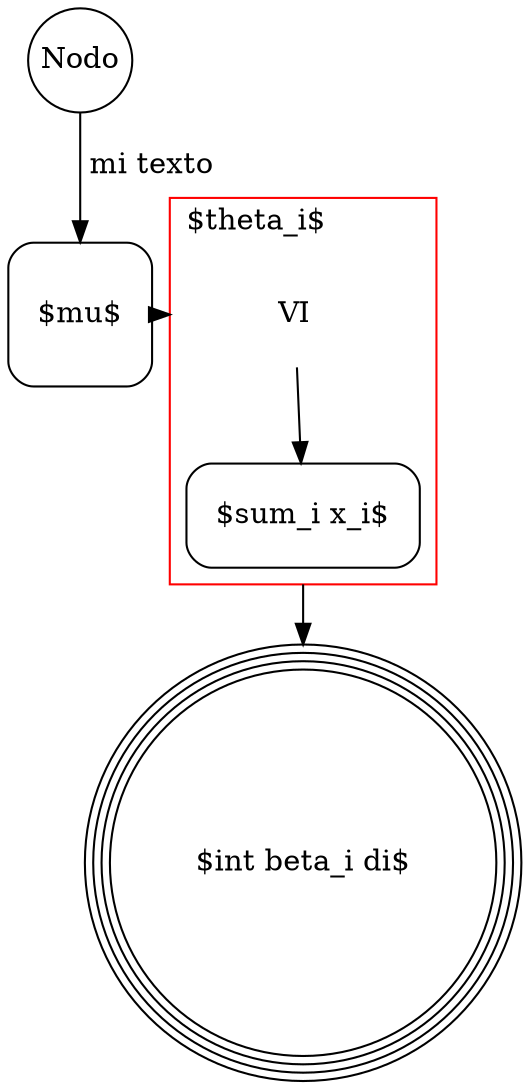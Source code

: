 digraph G {                     node[margin=0.2, shape=rectangle,                          style = rounded,                          width=0.8, height = .7];                     compound=true;                     newrank=true;                     d -> e [label=" mi texto "];                     subgraph cluster0{                        label = " ";                        label = "$theta_i$";                        labeljust = "l";  color = "red";                        f;                        g;                     };                     e -> f [lhead = cluster0, label="  "];                     f -> g;                     g -> h [ltail = cluster0];                     { rank=same; f; e};                     d [label = "Nodo", fixedsize=true, width=0.5,                                 shape = circle];                     e [label = "$mu$", shape = square,                                  width = 0.6 ];                     f [label = "VI", shape = plaintext];                     g [label = "$sum_i x_i$"];                     h [label = "$int beta_i di$",                                  shape = circle, peripheries = 4];                     }
